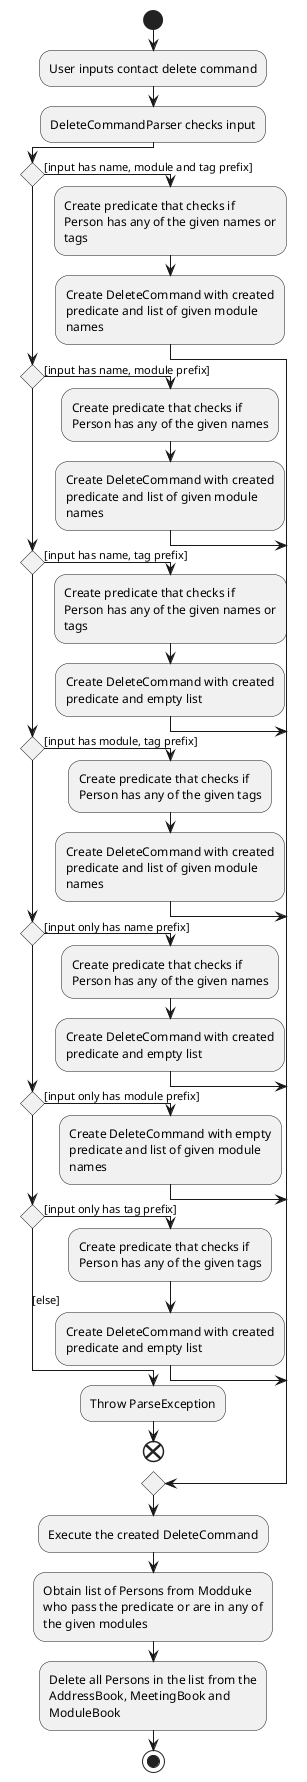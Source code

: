 @startuml
!pragma useVerticalIf on
start
:User inputs contact delete command;
:DeleteCommandParser checks input;
if() then ([input has name, module and tag prefix])
:Create predicate that checks if
Person has any of the given names or
tags;
:Create DeleteCommand with created
predicate and list of given module
names;
elseif() then ([input has name, module prefix])
:Create predicate that checks if
Person has any of the given names;
:Create DeleteCommand with created
predicate and list of given module
names;
elseif() then ([input has name, tag prefix])
:Create predicate that checks if
Person has any of the given names or
tags;
:Create DeleteCommand with created
predicate and empty list;
elseif() then ([input has module, tag prefix])
:Create predicate that checks if
Person has any of the given tags;
:Create DeleteCommand with created
predicate and list of given module
names;
elseif() then ([input only has name prefix])
:Create predicate that checks if
Person has any of the given names;
:Create DeleteCommand with created
predicate and empty list;
elseif() then ([input only has module prefix])
:Create DeleteCommand with empty
predicate and list of given module
names;
elseif() then ([input only has tag prefix])
:Create predicate that checks if
Person has any of the given tags;
:Create DeleteCommand with created
predicate and empty list;
else ([else])
:Throw ParseException;
end
endif
:Execute the created DeleteCommand;
:Obtain list of Persons from Modduke
who pass the predicate or are in any of
the given modules;
:Delete all Persons in the list from the
AddressBook, MeetingBook and
ModuleBook;
stop
@enduml
